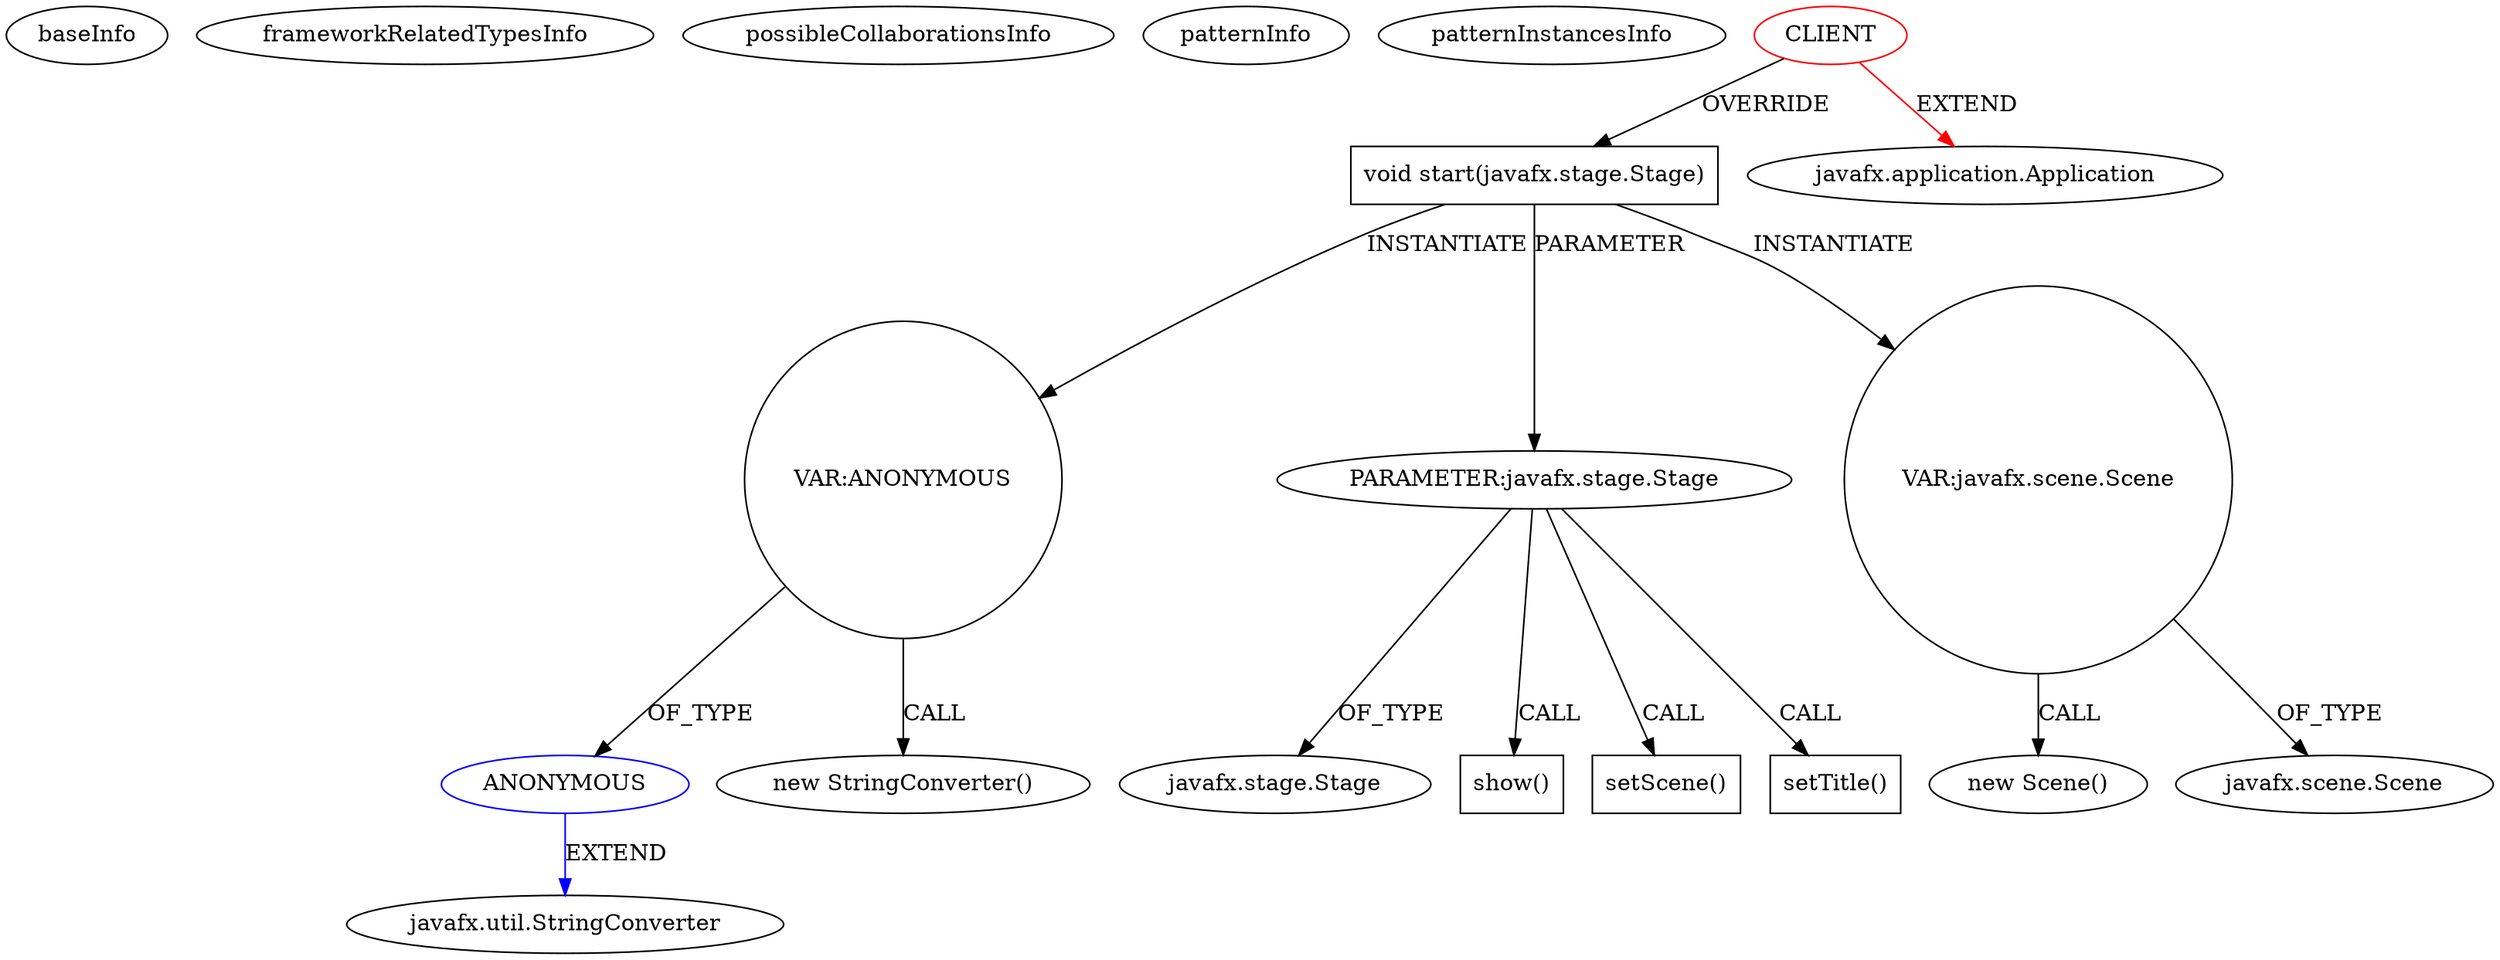 digraph {
baseInfo[graphId=2260,category="pattern",isAnonymous=false,possibleRelation=true]
frameworkRelatedTypesInfo[0="javafx.application.Application"]
possibleCollaborationsInfo[0="2260~INSTANTIATION-OVERRIDING_METHOD_DECLARATION-~javafx.application.Application ~javafx.util.StringConverter ~false~true"]
patternInfo[frequency=2.0,patternRootClient=0]
patternInstancesInfo[0="guigarage-mastering-javafx-controls~/guigarage-mastering-javafx-controls/mastering-javafx-controls-master/src/main/java/com/guigarage/chapter5/SliderDemo.java~SliderDemo~2870",1="ranganathankm-blog~/ranganathankm-blog/blog-master/javafx-sample-tableview/src/main/java/com/blogspot/javanbswing/javafx/table/TableViewSample.java~TableViewSample~3991"]
83[label="javafx.util.StringConverter",vertexType="FRAMEWORK_CLASS_TYPE",isFrameworkType=false]
82[label="ANONYMOUS",vertexType="REFERENCE_ANONYMOUS_DECLARATION",isFrameworkType=false,color=blue]
81[label="VAR:ANONYMOUS",vertexType="VARIABLE_EXPRESION",isFrameworkType=false,shape=circle]
80[label="new StringConverter()",vertexType="CONSTRUCTOR_CALL",isFrameworkType=false]
2[label="void start(javafx.stage.Stage)",vertexType="OVERRIDING_METHOD_DECLARATION",isFrameworkType=false,shape=box]
0[label="CLIENT",vertexType="ROOT_CLIENT_CLASS_DECLARATION",isFrameworkType=false,color=red]
3[label="PARAMETER:javafx.stage.Stage",vertexType="PARAMETER_DECLARATION",isFrameworkType=false]
4[label="javafx.stage.Stage",vertexType="FRAMEWORK_CLASS_TYPE",isFrameworkType=false]
106[label="show()",vertexType="INSIDE_CALL",isFrameworkType=false,shape=box]
1[label="javafx.application.Application",vertexType="FRAMEWORK_CLASS_TYPE",isFrameworkType=false]
99[label="VAR:javafx.scene.Scene",vertexType="VARIABLE_EXPRESION",isFrameworkType=false,shape=circle]
98[label="new Scene()",vertexType="CONSTRUCTOR_CALL",isFrameworkType=false]
104[label="setScene()",vertexType="INSIDE_CALL",isFrameworkType=false,shape=box]
100[label="javafx.scene.Scene",vertexType="FRAMEWORK_CLASS_TYPE",isFrameworkType=false]
102[label="setTitle()",vertexType="INSIDE_CALL",isFrameworkType=false,shape=box]
2->99[label="INSTANTIATE"]
99->100[label="OF_TYPE"]
99->98[label="CALL"]
2->3[label="PARAMETER"]
81->82[label="OF_TYPE"]
2->81[label="INSTANTIATE"]
0->1[label="EXTEND",color=red]
82->83[label="EXTEND",color=blue]
3->102[label="CALL"]
3->104[label="CALL"]
0->2[label="OVERRIDE"]
3->106[label="CALL"]
3->4[label="OF_TYPE"]
81->80[label="CALL"]
}
